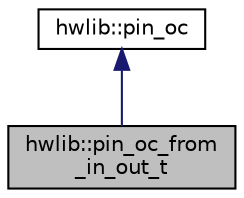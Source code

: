 digraph "hwlib::pin_oc_from_in_out_t"
{
  edge [fontname="Helvetica",fontsize="10",labelfontname="Helvetica",labelfontsize="10"];
  node [fontname="Helvetica",fontsize="10",shape=record];
  Node2 [label="hwlib::pin_oc_from\l_in_out_t",height=0.2,width=0.4,color="black", fillcolor="grey75", style="filled", fontcolor="black"];
  Node3 -> Node2 [dir="back",color="midnightblue",fontsize="10",style="solid"];
  Node3 [label="hwlib::pin_oc",height=0.2,width=0.4,color="black", fillcolor="white", style="filled",URL="$classhwlib_1_1pin__oc.html"];
}
